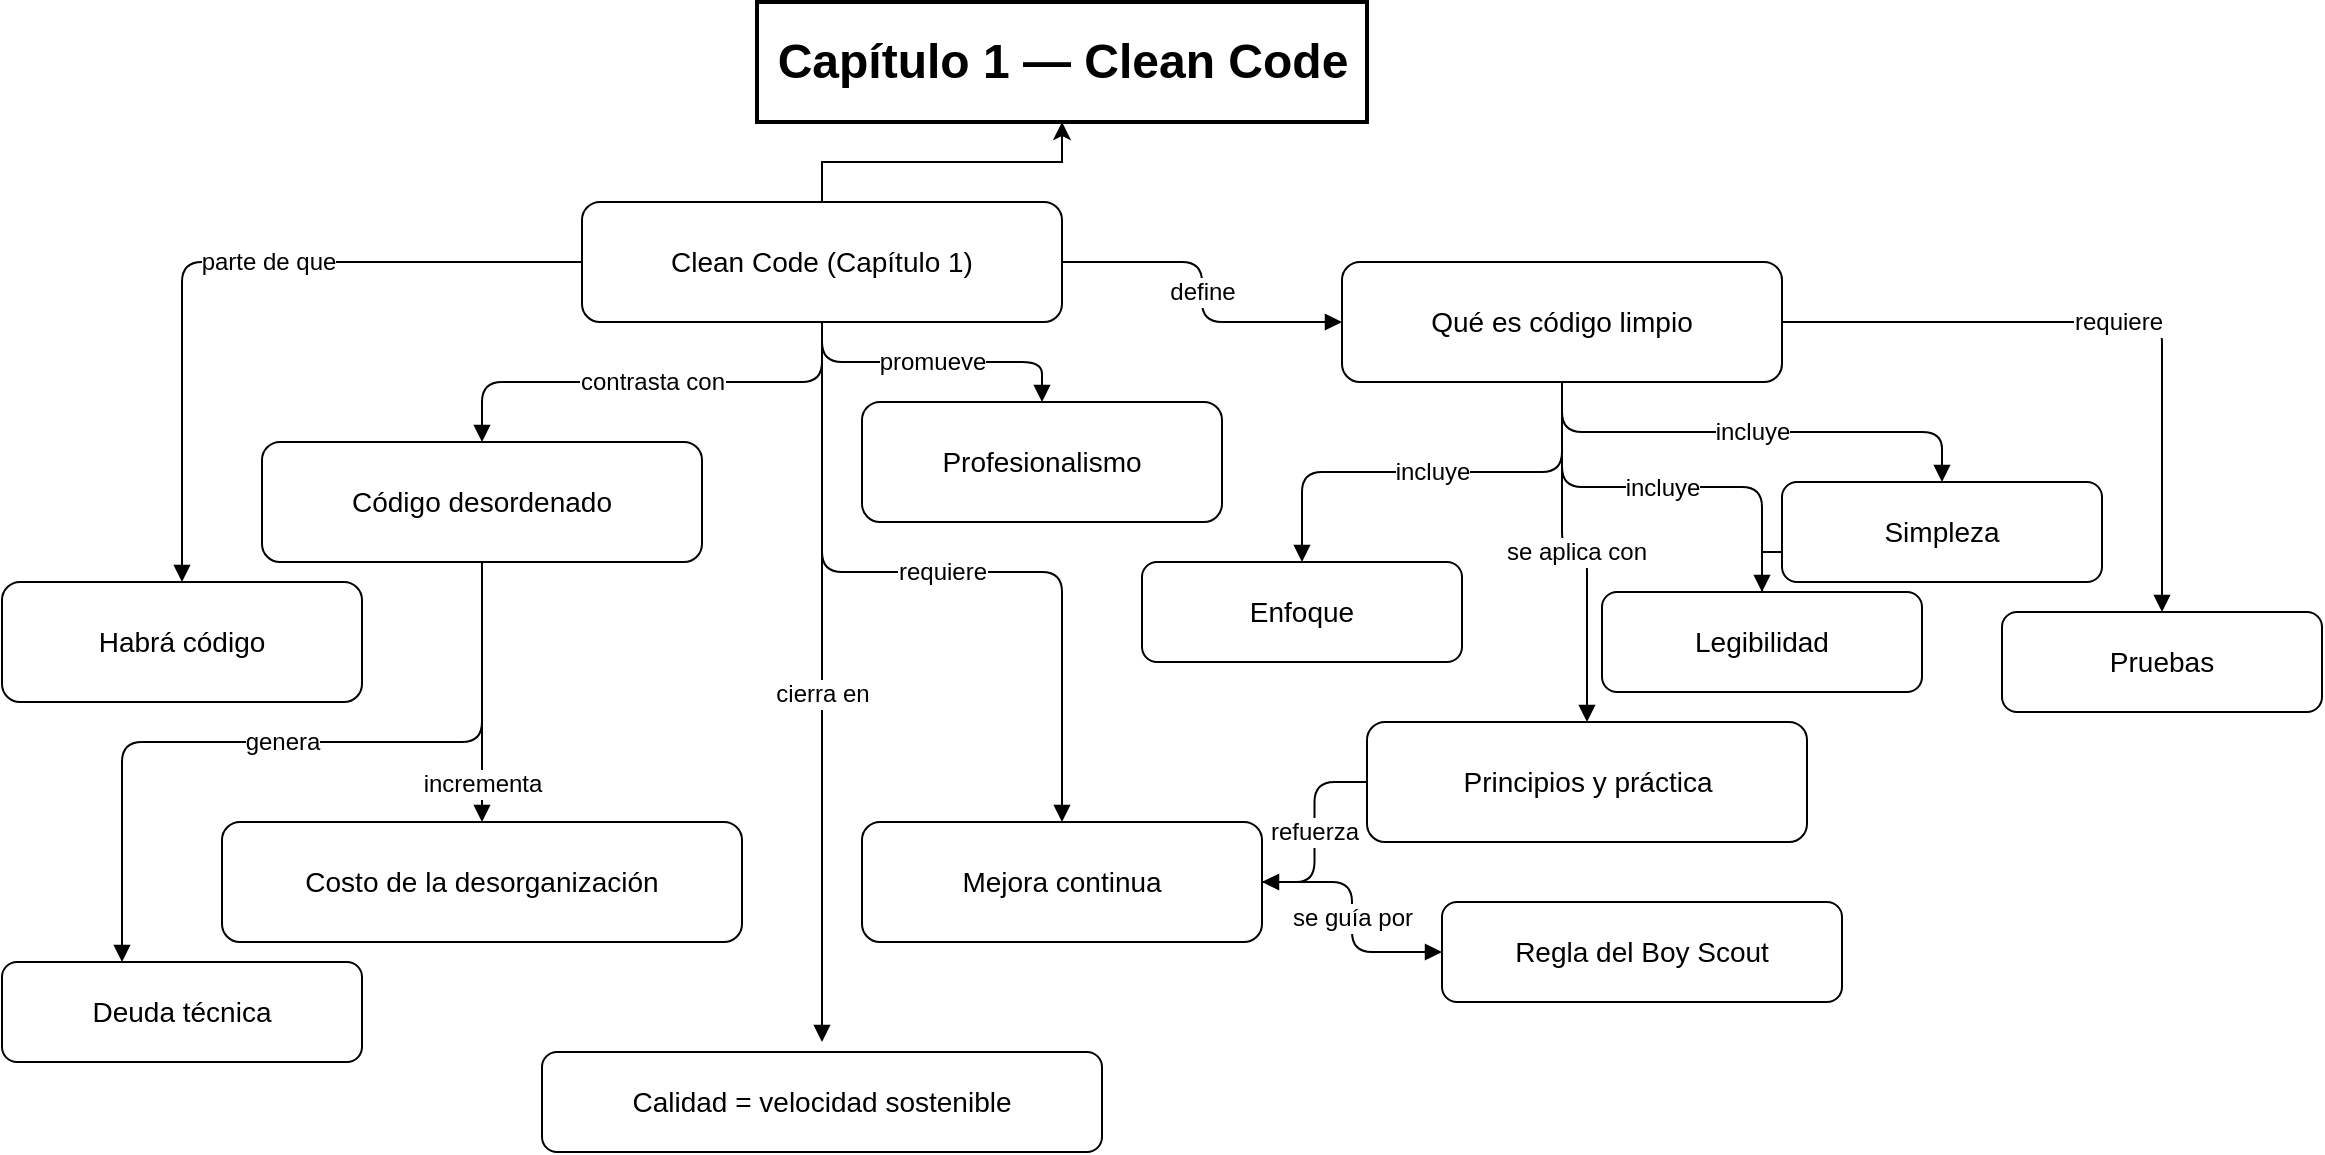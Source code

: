 <mxfile version="28.1.0">
  <diagram id="MapaCap1Plus" name="Capítulo 1 — Clean Code (ampliado)">
    <mxGraphModel dx="1261" dy="1704" grid="1" gridSize="10" guides="1" tooltips="1" connect="1" arrows="0" fold="1" page="1" pageScale="1" pageWidth="1800" pageHeight="1100" background="#ffffff" math="0" shadow="0">
      <root>
        <mxCell id="0" />
        <mxCell id="1" parent="0" />
        <mxCell id="T" value="Capítulo 1 — Clean Code" style="rounded=0;whiteSpace=wrap;html=1;fontSize=24;fontStyle=1;align=center;strokeWidth=2;" parent="1" vertex="1">
          <mxGeometry x="647.5" width="305" height="60" as="geometry" />
        </mxCell>
        <mxCell id="CWANKPLx8kziJUvfAdiE-9" style="edgeStyle=orthogonalEdgeStyle;rounded=0;orthogonalLoop=1;jettySize=auto;html=1;" edge="1" parent="1" source="A" target="T">
          <mxGeometry relative="1" as="geometry" />
        </mxCell>
        <mxCell id="A" value="Clean Code (Capítulo 1)" style="rounded=1;whiteSpace=wrap;html=1;fontSize=14;" parent="1" vertex="1">
          <mxGeometry x="560" y="100" width="240" height="60" as="geometry" />
        </mxCell>
        <mxCell id="B" value="Habrá código" style="rounded=1;whiteSpace=wrap;html=1;fontSize=14;" parent="1" vertex="1">
          <mxGeometry x="270" y="290" width="180" height="60" as="geometry" />
        </mxCell>
        <mxCell id="C" value="Código desordenado" style="rounded=1;whiteSpace=wrap;html=1;fontSize=14;" parent="1" vertex="1">
          <mxGeometry x="400" y="220" width="220" height="60" as="geometry" />
        </mxCell>
        <mxCell id="E" value="Profesionalismo" style="rounded=1;whiteSpace=wrap;html=1;fontSize=14;" parent="1" vertex="1">
          <mxGeometry x="700" y="200" width="180" height="60" as="geometry" />
        </mxCell>
        <mxCell id="F" value="Qué es código limpio" style="rounded=1;whiteSpace=wrap;html=1;fontSize=14;" parent="1" vertex="1">
          <mxGeometry x="940" y="130" width="220" height="60" as="geometry" />
        </mxCell>
        <mxCell id="G" value="Mejora continua" style="rounded=1;whiteSpace=wrap;html=1;fontSize=14;" parent="1" vertex="1">
          <mxGeometry x="700" y="410" width="200" height="60" as="geometry" />
        </mxCell>
        <mxCell id="I" value="Principios y práctica" style="rounded=1;whiteSpace=wrap;html=1;fontSize=14;" parent="1" vertex="1">
          <mxGeometry x="952.5" y="360" width="220" height="60" as="geometry" />
        </mxCell>
        <mxCell id="D" value="Costo de la desorganización" style="rounded=1;whiteSpace=wrap;html=1;fontSize=14;" parent="1" vertex="1">
          <mxGeometry x="380" y="410" width="260" height="60" as="geometry" />
        </mxCell>
        <mxCell id="CWANKPLx8kziJUvfAdiE-10" style="edgeStyle=orthogonalEdgeStyle;rounded=0;orthogonalLoop=1;jettySize=auto;html=1;" edge="1" parent="1" source="K" target="L">
          <mxGeometry relative="1" as="geometry" />
        </mxCell>
        <mxCell id="K" value="Legibilidad" style="rounded=1;whiteSpace=wrap;html=1;fontSize=14;" parent="1" vertex="1">
          <mxGeometry x="1070" y="295" width="160" height="50" as="geometry" />
        </mxCell>
        <mxCell id="Q" value="Enfoque" style="rounded=1;whiteSpace=wrap;html=1;fontSize=14;" parent="1" vertex="1">
          <mxGeometry x="840" y="280" width="160" height="50" as="geometry" />
        </mxCell>
        <mxCell id="M" value="Pruebas" style="rounded=1;whiteSpace=wrap;html=1;fontSize=14;" parent="1" vertex="1">
          <mxGeometry x="1270" y="305" width="160" height="50" as="geometry" />
        </mxCell>
        <mxCell id="R" value="Regla del Boy Scout" style="rounded=1;whiteSpace=wrap;html=1;fontSize=14;" parent="1" vertex="1">
          <mxGeometry x="990" y="450" width="200" height="50" as="geometry" />
        </mxCell>
        <mxCell id="N" value="Deuda técnica" style="rounded=1;whiteSpace=wrap;html=1;fontSize=14;" parent="1" vertex="1">
          <mxGeometry x="270" y="480" width="180" height="50" as="geometry" />
        </mxCell>
        <mxCell id="S" value="Calidad = velocidad sostenible" style="rounded=1;whiteSpace=wrap;html=1;fontSize=14;" parent="1" vertex="1">
          <mxGeometry x="540" y="525" width="280" height="50" as="geometry" />
        </mxCell>
        <mxCell id="e201" value="parte de que" style="edgeStyle=orthogonalEdgeStyle;rounded=1;endArrow=block;endFill=1;html=1;fontSize=12;" parent="1" source="A" target="B" edge="1">
          <mxGeometry x="-0.128" relative="1" as="geometry">
            <mxPoint as="offset" />
          </mxGeometry>
        </mxCell>
        <mxCell id="e202" value="contrasta con" style="edgeStyle=orthogonalEdgeStyle;rounded=1;endArrow=block;endFill=1;html=1;fontSize=12;" parent="1" source="A" target="C" edge="1">
          <mxGeometry relative="1" as="geometry">
            <mxPoint as="offset" />
          </mxGeometry>
        </mxCell>
        <mxCell id="e203" value="incrementa" style="edgeStyle=orthogonalEdgeStyle;rounded=1;endArrow=block;endFill=1;html=1;fontSize=12;" parent="1" source="C" target="D" edge="1">
          <mxGeometry x="0.692" relative="1" as="geometry">
            <mxPoint y="1" as="offset" />
          </mxGeometry>
        </mxCell>
        <mxCell id="e204" value="promueve" style="edgeStyle=orthogonalEdgeStyle;rounded=1;endArrow=block;endFill=1;html=1;fontSize=12;" parent="1" source="A" target="E" edge="1">
          <mxGeometry relative="1" as="geometry">
            <mxPoint as="offset" />
          </mxGeometry>
        </mxCell>
        <mxCell id="e205" value="define" style="edgeStyle=orthogonalEdgeStyle;rounded=1;endArrow=block;endFill=1;html=1;fontSize=12;" parent="1" source="A" target="F" edge="1">
          <mxGeometry relative="1" as="geometry">
            <mxPoint as="offset" />
          </mxGeometry>
        </mxCell>
        <mxCell id="e207" value="requiere" style="edgeStyle=orthogonalEdgeStyle;rounded=1;endArrow=block;endFill=1;html=1;fontSize=12;" parent="1" source="A" target="G" edge="1">
          <mxGeometry relative="1" as="geometry">
            <mxPoint as="offset" />
          </mxGeometry>
        </mxCell>
        <mxCell id="e208" value="se aplica con" style="edgeStyle=orthogonalEdgeStyle;rounded=1;endArrow=block;endFill=1;html=1;fontSize=12;exitX=0.5;exitY=1;exitDx=0;exitDy=0;" parent="1" source="F" target="I" edge="1">
          <mxGeometry relative="1" as="geometry">
            <mxPoint as="offset" />
          </mxGeometry>
        </mxCell>
        <mxCell id="e209" value="refuerza" style="edgeStyle=orthogonalEdgeStyle;rounded=1;endArrow=block;endFill=1;html=1;fontSize=12;" parent="1" source="I" target="G" edge="1">
          <mxGeometry relative="1" as="geometry">
            <mxPoint as="offset" />
          </mxGeometry>
        </mxCell>
        <mxCell id="e210" value="cierra en" style="edgeStyle=orthogonalEdgeStyle;rounded=1;endArrow=block;endFill=1;html=1;fontSize=12;" parent="1" edge="1">
          <mxGeometry relative="1" as="geometry">
            <mxPoint as="offset" />
            <mxPoint x="680" y="171" as="sourcePoint" />
            <mxPoint x="680" y="520" as="targetPoint" />
          </mxGeometry>
        </mxCell>
        <mxCell id="e211" value="incluye" style="edgeStyle=orthogonalEdgeStyle;rounded=1;endArrow=block;endFill=1;html=1;fontSize=12;" parent="1" source="F" target="K" edge="1">
          <mxGeometry relative="1" as="geometry">
            <mxPoint as="offset" />
          </mxGeometry>
        </mxCell>
        <mxCell id="e212" value="incluye" style="edgeStyle=orthogonalEdgeStyle;rounded=1;endArrow=block;endFill=1;html=1;fontSize=12;" parent="1" source="F" target="L" edge="1">
          <mxGeometry relative="1" as="geometry">
            <mxPoint as="offset" />
          </mxGeometry>
        </mxCell>
        <mxCell id="e213" value="incluye" style="edgeStyle=orthogonalEdgeStyle;rounded=1;endArrow=block;endFill=1;html=1;fontSize=12;" parent="1" source="F" target="Q" edge="1">
          <mxGeometry relative="1" as="geometry">
            <mxPoint as="offset" />
          </mxGeometry>
        </mxCell>
        <mxCell id="e214" value="requiere" style="edgeStyle=orthogonalEdgeStyle;rounded=1;endArrow=block;endFill=1;html=1;fontSize=12;" parent="1" source="F" target="M" edge="1">
          <mxGeometry relative="1" as="geometry">
            <mxPoint as="offset" />
          </mxGeometry>
        </mxCell>
        <mxCell id="e215" value="se guía por" style="edgeStyle=orthogonalEdgeStyle;rounded=1;endArrow=block;endFill=1;html=1;fontSize=12;" parent="1" source="G" target="R" edge="1">
          <mxGeometry relative="1" as="geometry">
            <mxPoint as="offset" />
          </mxGeometry>
        </mxCell>
        <mxCell id="e216" value="genera" style="edgeStyle=orthogonalEdgeStyle;rounded=1;endArrow=block;endFill=1;html=1;fontSize=12;" parent="1" source="C" target="N" edge="1">
          <mxGeometry relative="1" as="geometry">
            <mxPoint as="offset" />
            <Array as="points">
              <mxPoint x="510" y="370" />
              <mxPoint x="330" y="370" />
            </Array>
          </mxGeometry>
        </mxCell>
        <mxCell id="CWANKPLx8kziJUvfAdiE-3" style="edgeStyle=orthogonalEdgeStyle;rounded=0;orthogonalLoop=1;jettySize=auto;html=1;exitX=0.5;exitY=1;exitDx=0;exitDy=0;" edge="1" parent="1" source="G" target="G">
          <mxGeometry relative="1" as="geometry" />
        </mxCell>
        <mxCell id="L" value="Simpleza" style="rounded=1;whiteSpace=wrap;html=1;fontSize=14;" parent="1" vertex="1">
          <mxGeometry x="1160" y="240" width="160" height="50" as="geometry" />
        </mxCell>
        <mxCell id="CWANKPLx8kziJUvfAdiE-6" style="edgeStyle=orthogonalEdgeStyle;rounded=0;orthogonalLoop=1;jettySize=auto;html=1;exitX=0.5;exitY=1;exitDx=0;exitDy=0;" edge="1" parent="1" source="R" target="R">
          <mxGeometry relative="1" as="geometry" />
        </mxCell>
      </root>
    </mxGraphModel>
  </diagram>
</mxfile>
